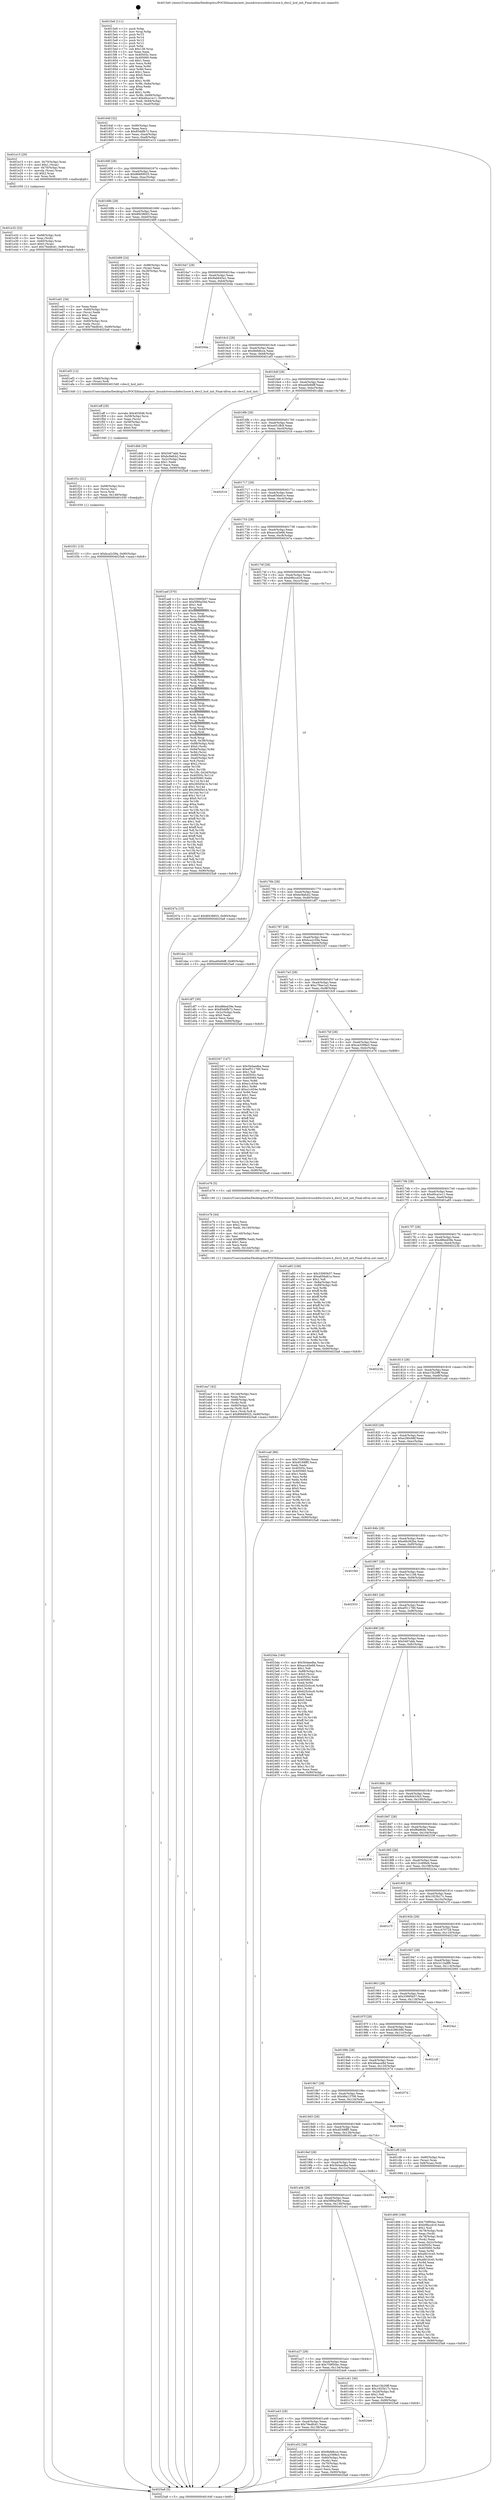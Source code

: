 digraph "0x4015e0" {
  label = "0x4015e0 (/mnt/c/Users/mathe/Desktop/tcc/POCII/binaries/extr_linuxdriversusbdwc2core.h_dwc2_hcd_init_Final-ollvm.out::main(0))"
  labelloc = "t"
  node[shape=record]

  Entry [label="",width=0.3,height=0.3,shape=circle,fillcolor=black,style=filled]
  "0x40164f" [label="{
     0x40164f [32]\l
     | [instrs]\l
     &nbsp;&nbsp;0x40164f \<+6\>: mov -0x90(%rbp),%eax\l
     &nbsp;&nbsp;0x401655 \<+2\>: mov %eax,%ecx\l
     &nbsp;&nbsp;0x401657 \<+6\>: sub $0x85ddfb72,%ecx\l
     &nbsp;&nbsp;0x40165d \<+6\>: mov %eax,-0xa4(%rbp)\l
     &nbsp;&nbsp;0x401663 \<+6\>: mov %ecx,-0xa8(%rbp)\l
     &nbsp;&nbsp;0x401669 \<+6\>: je 0000000000401e15 \<main+0x835\>\l
  }"]
  "0x401e15" [label="{
     0x401e15 [29]\l
     | [instrs]\l
     &nbsp;&nbsp;0x401e15 \<+4\>: mov -0x70(%rbp),%rax\l
     &nbsp;&nbsp;0x401e19 \<+6\>: movl $0x1,(%rax)\l
     &nbsp;&nbsp;0x401e1f \<+4\>: mov -0x70(%rbp),%rax\l
     &nbsp;&nbsp;0x401e23 \<+3\>: movslq (%rax),%rax\l
     &nbsp;&nbsp;0x401e26 \<+4\>: shl $0x2,%rax\l
     &nbsp;&nbsp;0x401e2a \<+3\>: mov %rax,%rdi\l
     &nbsp;&nbsp;0x401e2d \<+5\>: call 0000000000401050 \<malloc@plt\>\l
     | [calls]\l
     &nbsp;&nbsp;0x401050 \{1\} (unknown)\l
  }"]
  "0x40166f" [label="{
     0x40166f [28]\l
     | [instrs]\l
     &nbsp;&nbsp;0x40166f \<+5\>: jmp 0000000000401674 \<main+0x94\>\l
     &nbsp;&nbsp;0x401674 \<+6\>: mov -0xa4(%rbp),%eax\l
     &nbsp;&nbsp;0x40167a \<+5\>: sub $0x86669025,%eax\l
     &nbsp;&nbsp;0x40167f \<+6\>: mov %eax,-0xac(%rbp)\l
     &nbsp;&nbsp;0x401685 \<+6\>: je 0000000000401ed1 \<main+0x8f1\>\l
  }"]
  Exit [label="",width=0.3,height=0.3,shape=circle,fillcolor=black,style=filled,peripheries=2]
  "0x401ed1" [label="{
     0x401ed1 [34]\l
     | [instrs]\l
     &nbsp;&nbsp;0x401ed1 \<+2\>: xor %eax,%eax\l
     &nbsp;&nbsp;0x401ed3 \<+4\>: mov -0x60(%rbp),%rcx\l
     &nbsp;&nbsp;0x401ed7 \<+2\>: mov (%rcx),%edx\l
     &nbsp;&nbsp;0x401ed9 \<+3\>: sub $0x1,%eax\l
     &nbsp;&nbsp;0x401edc \<+2\>: sub %eax,%edx\l
     &nbsp;&nbsp;0x401ede \<+4\>: mov -0x60(%rbp),%rcx\l
     &nbsp;&nbsp;0x401ee2 \<+2\>: mov %edx,(%rcx)\l
     &nbsp;&nbsp;0x401ee4 \<+10\>: movl $0x76edfcd1,-0x90(%rbp)\l
     &nbsp;&nbsp;0x401eee \<+5\>: jmp 00000000004025a8 \<main+0xfc8\>\l
  }"]
  "0x40168b" [label="{
     0x40168b [28]\l
     | [instrs]\l
     &nbsp;&nbsp;0x40168b \<+5\>: jmp 0000000000401690 \<main+0xb0\>\l
     &nbsp;&nbsp;0x401690 \<+6\>: mov -0xa4(%rbp),%eax\l
     &nbsp;&nbsp;0x401696 \<+5\>: sub $0x8f438603,%eax\l
     &nbsp;&nbsp;0x40169b \<+6\>: mov %eax,-0xb0(%rbp)\l
     &nbsp;&nbsp;0x4016a1 \<+6\>: je 0000000000402489 \<main+0xea9\>\l
  }"]
  "0x401f31" [label="{
     0x401f31 [15]\l
     | [instrs]\l
     &nbsp;&nbsp;0x401f31 \<+10\>: movl $0xbca2c59a,-0x90(%rbp)\l
     &nbsp;&nbsp;0x401f3b \<+5\>: jmp 00000000004025a8 \<main+0xfc8\>\l
  }"]
  "0x402489" [label="{
     0x402489 [24]\l
     | [instrs]\l
     &nbsp;&nbsp;0x402489 \<+7\>: mov -0x88(%rbp),%rax\l
     &nbsp;&nbsp;0x402490 \<+2\>: mov (%rax),%eax\l
     &nbsp;&nbsp;0x402492 \<+4\>: lea -0x28(%rbp),%rsp\l
     &nbsp;&nbsp;0x402496 \<+1\>: pop %rbx\l
     &nbsp;&nbsp;0x402497 \<+2\>: pop %r12\l
     &nbsp;&nbsp;0x402499 \<+2\>: pop %r13\l
     &nbsp;&nbsp;0x40249b \<+2\>: pop %r14\l
     &nbsp;&nbsp;0x40249d \<+2\>: pop %r15\l
     &nbsp;&nbsp;0x40249f \<+1\>: pop %rbp\l
     &nbsp;&nbsp;0x4024a0 \<+1\>: ret\l
  }"]
  "0x4016a7" [label="{
     0x4016a7 [28]\l
     | [instrs]\l
     &nbsp;&nbsp;0x4016a7 \<+5\>: jmp 00000000004016ac \<main+0xcc\>\l
     &nbsp;&nbsp;0x4016ac \<+6\>: mov -0xa4(%rbp),%eax\l
     &nbsp;&nbsp;0x4016b2 \<+5\>: sub $0x9ab645a1,%eax\l
     &nbsp;&nbsp;0x4016b7 \<+6\>: mov %eax,-0xb4(%rbp)\l
     &nbsp;&nbsp;0x4016bd \<+6\>: je 00000000004020da \<main+0xafa\>\l
  }"]
  "0x401f1c" [label="{
     0x401f1c [21]\l
     | [instrs]\l
     &nbsp;&nbsp;0x401f1c \<+4\>: mov -0x68(%rbp),%rcx\l
     &nbsp;&nbsp;0x401f20 \<+3\>: mov (%rcx),%rcx\l
     &nbsp;&nbsp;0x401f23 \<+3\>: mov %rcx,%rdi\l
     &nbsp;&nbsp;0x401f26 \<+6\>: mov %eax,-0x148(%rbp)\l
     &nbsp;&nbsp;0x401f2c \<+5\>: call 0000000000401030 \<free@plt\>\l
     | [calls]\l
     &nbsp;&nbsp;0x401030 \{1\} (unknown)\l
  }"]
  "0x4020da" [label="{
     0x4020da\l
  }", style=dashed]
  "0x4016c3" [label="{
     0x4016c3 [28]\l
     | [instrs]\l
     &nbsp;&nbsp;0x4016c3 \<+5\>: jmp 00000000004016c8 \<main+0xe8\>\l
     &nbsp;&nbsp;0x4016c8 \<+6\>: mov -0xa4(%rbp),%eax\l
     &nbsp;&nbsp;0x4016ce \<+5\>: sub $0x9bfd8cce,%eax\l
     &nbsp;&nbsp;0x4016d3 \<+6\>: mov %eax,-0xb8(%rbp)\l
     &nbsp;&nbsp;0x4016d9 \<+6\>: je 0000000000401ef3 \<main+0x913\>\l
  }"]
  "0x401eff" [label="{
     0x401eff [29]\l
     | [instrs]\l
     &nbsp;&nbsp;0x401eff \<+10\>: movabs $0x4030d6,%rdi\l
     &nbsp;&nbsp;0x401f09 \<+4\>: mov -0x58(%rbp),%rcx\l
     &nbsp;&nbsp;0x401f0d \<+2\>: mov %eax,(%rcx)\l
     &nbsp;&nbsp;0x401f0f \<+4\>: mov -0x58(%rbp),%rcx\l
     &nbsp;&nbsp;0x401f13 \<+2\>: mov (%rcx),%esi\l
     &nbsp;&nbsp;0x401f15 \<+2\>: mov $0x0,%al\l
     &nbsp;&nbsp;0x401f17 \<+5\>: call 0000000000401040 \<printf@plt\>\l
     | [calls]\l
     &nbsp;&nbsp;0x401040 \{1\} (unknown)\l
  }"]
  "0x401ef3" [label="{
     0x401ef3 [12]\l
     | [instrs]\l
     &nbsp;&nbsp;0x401ef3 \<+4\>: mov -0x68(%rbp),%rax\l
     &nbsp;&nbsp;0x401ef7 \<+3\>: mov (%rax),%rdi\l
     &nbsp;&nbsp;0x401efa \<+5\>: call 00000000004015d0 \<dwc2_hcd_init\>\l
     | [calls]\l
     &nbsp;&nbsp;0x4015d0 \{1\} (/mnt/c/Users/mathe/Desktop/tcc/POCII/binaries/extr_linuxdriversusbdwc2core.h_dwc2_hcd_init_Final-ollvm.out::dwc2_hcd_init)\l
  }"]
  "0x4016df" [label="{
     0x4016df [28]\l
     | [instrs]\l
     &nbsp;&nbsp;0x4016df \<+5\>: jmp 00000000004016e4 \<main+0x104\>\l
     &nbsp;&nbsp;0x4016e4 \<+6\>: mov -0xa4(%rbp),%eax\l
     &nbsp;&nbsp;0x4016ea \<+5\>: sub $0xa40e9dff,%eax\l
     &nbsp;&nbsp;0x4016ef \<+6\>: mov %eax,-0xbc(%rbp)\l
     &nbsp;&nbsp;0x4016f5 \<+6\>: je 0000000000401dbb \<main+0x7db\>\l
  }"]
  "0x401ea7" [label="{
     0x401ea7 [42]\l
     | [instrs]\l
     &nbsp;&nbsp;0x401ea7 \<+6\>: mov -0x144(%rbp),%ecx\l
     &nbsp;&nbsp;0x401ead \<+3\>: imul %eax,%ecx\l
     &nbsp;&nbsp;0x401eb0 \<+4\>: mov -0x68(%rbp),%rdi\l
     &nbsp;&nbsp;0x401eb4 \<+3\>: mov (%rdi),%rdi\l
     &nbsp;&nbsp;0x401eb7 \<+4\>: mov -0x60(%rbp),%r8\l
     &nbsp;&nbsp;0x401ebb \<+3\>: movslq (%r8),%r8\l
     &nbsp;&nbsp;0x401ebe \<+4\>: mov %ecx,(%rdi,%r8,4)\l
     &nbsp;&nbsp;0x401ec2 \<+10\>: movl $0x86669025,-0x90(%rbp)\l
     &nbsp;&nbsp;0x401ecc \<+5\>: jmp 00000000004025a8 \<main+0xfc8\>\l
  }"]
  "0x401dbb" [label="{
     0x401dbb [30]\l
     | [instrs]\l
     &nbsp;&nbsp;0x401dbb \<+5\>: mov $0x5467abb,%eax\l
     &nbsp;&nbsp;0x401dc0 \<+5\>: mov $0xbc9afcb2,%ecx\l
     &nbsp;&nbsp;0x401dc5 \<+3\>: mov -0x2c(%rbp),%edx\l
     &nbsp;&nbsp;0x401dc8 \<+3\>: cmp $0x1,%edx\l
     &nbsp;&nbsp;0x401dcb \<+3\>: cmovl %ecx,%eax\l
     &nbsp;&nbsp;0x401dce \<+6\>: mov %eax,-0x90(%rbp)\l
     &nbsp;&nbsp;0x401dd4 \<+5\>: jmp 00000000004025a8 \<main+0xfc8\>\l
  }"]
  "0x4016fb" [label="{
     0x4016fb [28]\l
     | [instrs]\l
     &nbsp;&nbsp;0x4016fb \<+5\>: jmp 0000000000401700 \<main+0x120\>\l
     &nbsp;&nbsp;0x401700 \<+6\>: mov -0xa4(%rbp),%eax\l
     &nbsp;&nbsp;0x401706 \<+5\>: sub $0xa451ffc8,%eax\l
     &nbsp;&nbsp;0x40170b \<+6\>: mov %eax,-0xc0(%rbp)\l
     &nbsp;&nbsp;0x401711 \<+6\>: je 0000000000402516 \<main+0xf36\>\l
  }"]
  "0x401e7b" [label="{
     0x401e7b [44]\l
     | [instrs]\l
     &nbsp;&nbsp;0x401e7b \<+2\>: xor %ecx,%ecx\l
     &nbsp;&nbsp;0x401e7d \<+5\>: mov $0x2,%edx\l
     &nbsp;&nbsp;0x401e82 \<+6\>: mov %edx,-0x140(%rbp)\l
     &nbsp;&nbsp;0x401e88 \<+1\>: cltd\l
     &nbsp;&nbsp;0x401e89 \<+6\>: mov -0x140(%rbp),%esi\l
     &nbsp;&nbsp;0x401e8f \<+2\>: idiv %esi\l
     &nbsp;&nbsp;0x401e91 \<+6\>: imul $0xfffffffe,%edx,%edx\l
     &nbsp;&nbsp;0x401e97 \<+3\>: sub $0x1,%ecx\l
     &nbsp;&nbsp;0x401e9a \<+2\>: sub %ecx,%edx\l
     &nbsp;&nbsp;0x401e9c \<+6\>: mov %edx,-0x144(%rbp)\l
     &nbsp;&nbsp;0x401ea2 \<+5\>: call 0000000000401160 \<next_i\>\l
     | [calls]\l
     &nbsp;&nbsp;0x401160 \{1\} (/mnt/c/Users/mathe/Desktop/tcc/POCII/binaries/extr_linuxdriversusbdwc2core.h_dwc2_hcd_init_Final-ollvm.out::next_i)\l
  }"]
  "0x402516" [label="{
     0x402516\l
  }", style=dashed]
  "0x401717" [label="{
     0x401717 [28]\l
     | [instrs]\l
     &nbsp;&nbsp;0x401717 \<+5\>: jmp 000000000040171c \<main+0x13c\>\l
     &nbsp;&nbsp;0x40171c \<+6\>: mov -0xa4(%rbp),%eax\l
     &nbsp;&nbsp;0x401722 \<+5\>: sub $0xa656a61e,%eax\l
     &nbsp;&nbsp;0x401727 \<+6\>: mov %eax,-0xc4(%rbp)\l
     &nbsp;&nbsp;0x40172d \<+6\>: je 0000000000401aef \<main+0x50f\>\l
  }"]
  "0x401a5f" [label="{
     0x401a5f\l
  }", style=dashed]
  "0x401aef" [label="{
     0x401aef [370]\l
     | [instrs]\l
     &nbsp;&nbsp;0x401aef \<+5\>: mov $0x33995b57,%eax\l
     &nbsp;&nbsp;0x401af4 \<+5\>: mov $0x5f90a59d,%ecx\l
     &nbsp;&nbsp;0x401af9 \<+2\>: mov $0x1,%dl\l
     &nbsp;&nbsp;0x401afb \<+3\>: mov %rsp,%rsi\l
     &nbsp;&nbsp;0x401afe \<+4\>: add $0xfffffffffffffff0,%rsi\l
     &nbsp;&nbsp;0x401b02 \<+3\>: mov %rsi,%rsp\l
     &nbsp;&nbsp;0x401b05 \<+7\>: mov %rsi,-0x88(%rbp)\l
     &nbsp;&nbsp;0x401b0c \<+3\>: mov %rsp,%rsi\l
     &nbsp;&nbsp;0x401b0f \<+4\>: add $0xfffffffffffffff0,%rsi\l
     &nbsp;&nbsp;0x401b13 \<+3\>: mov %rsi,%rsp\l
     &nbsp;&nbsp;0x401b16 \<+3\>: mov %rsp,%rdi\l
     &nbsp;&nbsp;0x401b19 \<+4\>: add $0xfffffffffffffff0,%rdi\l
     &nbsp;&nbsp;0x401b1d \<+3\>: mov %rdi,%rsp\l
     &nbsp;&nbsp;0x401b20 \<+4\>: mov %rdi,-0x80(%rbp)\l
     &nbsp;&nbsp;0x401b24 \<+3\>: mov %rsp,%rdi\l
     &nbsp;&nbsp;0x401b27 \<+4\>: add $0xfffffffffffffff0,%rdi\l
     &nbsp;&nbsp;0x401b2b \<+3\>: mov %rdi,%rsp\l
     &nbsp;&nbsp;0x401b2e \<+4\>: mov %rdi,-0x78(%rbp)\l
     &nbsp;&nbsp;0x401b32 \<+3\>: mov %rsp,%rdi\l
     &nbsp;&nbsp;0x401b35 \<+4\>: add $0xfffffffffffffff0,%rdi\l
     &nbsp;&nbsp;0x401b39 \<+3\>: mov %rdi,%rsp\l
     &nbsp;&nbsp;0x401b3c \<+4\>: mov %rdi,-0x70(%rbp)\l
     &nbsp;&nbsp;0x401b40 \<+3\>: mov %rsp,%rdi\l
     &nbsp;&nbsp;0x401b43 \<+4\>: add $0xfffffffffffffff0,%rdi\l
     &nbsp;&nbsp;0x401b47 \<+3\>: mov %rdi,%rsp\l
     &nbsp;&nbsp;0x401b4a \<+4\>: mov %rdi,-0x68(%rbp)\l
     &nbsp;&nbsp;0x401b4e \<+3\>: mov %rsp,%rdi\l
     &nbsp;&nbsp;0x401b51 \<+4\>: add $0xfffffffffffffff0,%rdi\l
     &nbsp;&nbsp;0x401b55 \<+3\>: mov %rdi,%rsp\l
     &nbsp;&nbsp;0x401b58 \<+4\>: mov %rdi,-0x60(%rbp)\l
     &nbsp;&nbsp;0x401b5c \<+3\>: mov %rsp,%rdi\l
     &nbsp;&nbsp;0x401b5f \<+4\>: add $0xfffffffffffffff0,%rdi\l
     &nbsp;&nbsp;0x401b63 \<+3\>: mov %rdi,%rsp\l
     &nbsp;&nbsp;0x401b66 \<+4\>: mov %rdi,-0x58(%rbp)\l
     &nbsp;&nbsp;0x401b6a \<+3\>: mov %rsp,%rdi\l
     &nbsp;&nbsp;0x401b6d \<+4\>: add $0xfffffffffffffff0,%rdi\l
     &nbsp;&nbsp;0x401b71 \<+3\>: mov %rdi,%rsp\l
     &nbsp;&nbsp;0x401b74 \<+4\>: mov %rdi,-0x50(%rbp)\l
     &nbsp;&nbsp;0x401b78 \<+3\>: mov %rsp,%rdi\l
     &nbsp;&nbsp;0x401b7b \<+4\>: add $0xfffffffffffffff0,%rdi\l
     &nbsp;&nbsp;0x401b7f \<+3\>: mov %rdi,%rsp\l
     &nbsp;&nbsp;0x401b82 \<+4\>: mov %rdi,-0x48(%rbp)\l
     &nbsp;&nbsp;0x401b86 \<+3\>: mov %rsp,%rdi\l
     &nbsp;&nbsp;0x401b89 \<+4\>: add $0xfffffffffffffff0,%rdi\l
     &nbsp;&nbsp;0x401b8d \<+3\>: mov %rdi,%rsp\l
     &nbsp;&nbsp;0x401b90 \<+4\>: mov %rdi,-0x40(%rbp)\l
     &nbsp;&nbsp;0x401b94 \<+3\>: mov %rsp,%rdi\l
     &nbsp;&nbsp;0x401b97 \<+4\>: add $0xfffffffffffffff0,%rdi\l
     &nbsp;&nbsp;0x401b9b \<+3\>: mov %rdi,%rsp\l
     &nbsp;&nbsp;0x401b9e \<+4\>: mov %rdi,-0x38(%rbp)\l
     &nbsp;&nbsp;0x401ba2 \<+7\>: mov -0x88(%rbp),%rdi\l
     &nbsp;&nbsp;0x401ba9 \<+6\>: movl $0x0,(%rdi)\l
     &nbsp;&nbsp;0x401baf \<+7\>: mov -0x94(%rbp),%r8d\l
     &nbsp;&nbsp;0x401bb6 \<+3\>: mov %r8d,(%rsi)\l
     &nbsp;&nbsp;0x401bb9 \<+4\>: mov -0x80(%rbp),%rdi\l
     &nbsp;&nbsp;0x401bbd \<+7\>: mov -0xa0(%rbp),%r9\l
     &nbsp;&nbsp;0x401bc4 \<+3\>: mov %r9,(%rdi)\l
     &nbsp;&nbsp;0x401bc7 \<+3\>: cmpl $0x2,(%rsi)\l
     &nbsp;&nbsp;0x401bca \<+4\>: setne %r10b\l
     &nbsp;&nbsp;0x401bce \<+4\>: and $0x1,%r10b\l
     &nbsp;&nbsp;0x401bd2 \<+4\>: mov %r10b,-0x2d(%rbp)\l
     &nbsp;&nbsp;0x401bd6 \<+8\>: mov 0x40505c,%r11d\l
     &nbsp;&nbsp;0x401bde \<+7\>: mov 0x405060,%ebx\l
     &nbsp;&nbsp;0x401be5 \<+3\>: mov %r11d,%r14d\l
     &nbsp;&nbsp;0x401be8 \<+7\>: sub $0x260d5e14,%r14d\l
     &nbsp;&nbsp;0x401bef \<+4\>: sub $0x1,%r14d\l
     &nbsp;&nbsp;0x401bf3 \<+7\>: add $0x260d5e14,%r14d\l
     &nbsp;&nbsp;0x401bfa \<+4\>: imul %r14d,%r11d\l
     &nbsp;&nbsp;0x401bfe \<+4\>: and $0x1,%r11d\l
     &nbsp;&nbsp;0x401c02 \<+4\>: cmp $0x0,%r11d\l
     &nbsp;&nbsp;0x401c06 \<+4\>: sete %r10b\l
     &nbsp;&nbsp;0x401c0a \<+3\>: cmp $0xa,%ebx\l
     &nbsp;&nbsp;0x401c0d \<+4\>: setl %r15b\l
     &nbsp;&nbsp;0x401c11 \<+3\>: mov %r10b,%r12b\l
     &nbsp;&nbsp;0x401c14 \<+4\>: xor $0xff,%r12b\l
     &nbsp;&nbsp;0x401c18 \<+3\>: mov %r15b,%r13b\l
     &nbsp;&nbsp;0x401c1b \<+4\>: xor $0xff,%r13b\l
     &nbsp;&nbsp;0x401c1f \<+3\>: xor $0x1,%dl\l
     &nbsp;&nbsp;0x401c22 \<+3\>: mov %r12b,%sil\l
     &nbsp;&nbsp;0x401c25 \<+4\>: and $0xff,%sil\l
     &nbsp;&nbsp;0x401c29 \<+3\>: and %dl,%r10b\l
     &nbsp;&nbsp;0x401c2c \<+3\>: mov %r13b,%dil\l
     &nbsp;&nbsp;0x401c2f \<+4\>: and $0xff,%dil\l
     &nbsp;&nbsp;0x401c33 \<+3\>: and %dl,%r15b\l
     &nbsp;&nbsp;0x401c36 \<+3\>: or %r10b,%sil\l
     &nbsp;&nbsp;0x401c39 \<+3\>: or %r15b,%dil\l
     &nbsp;&nbsp;0x401c3c \<+3\>: xor %dil,%sil\l
     &nbsp;&nbsp;0x401c3f \<+3\>: or %r13b,%r12b\l
     &nbsp;&nbsp;0x401c42 \<+4\>: xor $0xff,%r12b\l
     &nbsp;&nbsp;0x401c46 \<+3\>: or $0x1,%dl\l
     &nbsp;&nbsp;0x401c49 \<+3\>: and %dl,%r12b\l
     &nbsp;&nbsp;0x401c4c \<+3\>: or %r12b,%sil\l
     &nbsp;&nbsp;0x401c4f \<+4\>: test $0x1,%sil\l
     &nbsp;&nbsp;0x401c53 \<+3\>: cmovne %ecx,%eax\l
     &nbsp;&nbsp;0x401c56 \<+6\>: mov %eax,-0x90(%rbp)\l
     &nbsp;&nbsp;0x401c5c \<+5\>: jmp 00000000004025a8 \<main+0xfc8\>\l
  }"]
  "0x401733" [label="{
     0x401733 [28]\l
     | [instrs]\l
     &nbsp;&nbsp;0x401733 \<+5\>: jmp 0000000000401738 \<main+0x158\>\l
     &nbsp;&nbsp;0x401738 \<+6\>: mov -0xa4(%rbp),%eax\l
     &nbsp;&nbsp;0x40173e \<+5\>: sub $0xaccd3e68,%eax\l
     &nbsp;&nbsp;0x401743 \<+6\>: mov %eax,-0xc8(%rbp)\l
     &nbsp;&nbsp;0x401749 \<+6\>: je 000000000040247a \<main+0xe9a\>\l
  }"]
  "0x401e52" [label="{
     0x401e52 [36]\l
     | [instrs]\l
     &nbsp;&nbsp;0x401e52 \<+5\>: mov $0x9bfd8cce,%eax\l
     &nbsp;&nbsp;0x401e57 \<+5\>: mov $0xca3398e3,%ecx\l
     &nbsp;&nbsp;0x401e5c \<+4\>: mov -0x60(%rbp),%rdx\l
     &nbsp;&nbsp;0x401e60 \<+2\>: mov (%rdx),%esi\l
     &nbsp;&nbsp;0x401e62 \<+4\>: mov -0x70(%rbp),%rdx\l
     &nbsp;&nbsp;0x401e66 \<+2\>: cmp (%rdx),%esi\l
     &nbsp;&nbsp;0x401e68 \<+3\>: cmovl %ecx,%eax\l
     &nbsp;&nbsp;0x401e6b \<+6\>: mov %eax,-0x90(%rbp)\l
     &nbsp;&nbsp;0x401e71 \<+5\>: jmp 00000000004025a8 \<main+0xfc8\>\l
  }"]
  "0x40247a" [label="{
     0x40247a [15]\l
     | [instrs]\l
     &nbsp;&nbsp;0x40247a \<+10\>: movl $0x8f438603,-0x90(%rbp)\l
     &nbsp;&nbsp;0x402484 \<+5\>: jmp 00000000004025a8 \<main+0xfc8\>\l
  }"]
  "0x40174f" [label="{
     0x40174f [28]\l
     | [instrs]\l
     &nbsp;&nbsp;0x40174f \<+5\>: jmp 0000000000401754 \<main+0x174\>\l
     &nbsp;&nbsp;0x401754 \<+6\>: mov -0xa4(%rbp),%eax\l
     &nbsp;&nbsp;0x40175a \<+5\>: sub $0xb9bccd16,%eax\l
     &nbsp;&nbsp;0x40175f \<+6\>: mov %eax,-0xcc(%rbp)\l
     &nbsp;&nbsp;0x401765 \<+6\>: je 0000000000401dac \<main+0x7cc\>\l
  }"]
  "0x401a43" [label="{
     0x401a43 [28]\l
     | [instrs]\l
     &nbsp;&nbsp;0x401a43 \<+5\>: jmp 0000000000401a48 \<main+0x468\>\l
     &nbsp;&nbsp;0x401a48 \<+6\>: mov -0xa4(%rbp),%eax\l
     &nbsp;&nbsp;0x401a4e \<+5\>: sub $0x76edfcd1,%eax\l
     &nbsp;&nbsp;0x401a53 \<+6\>: mov %eax,-0x138(%rbp)\l
     &nbsp;&nbsp;0x401a59 \<+6\>: je 0000000000401e52 \<main+0x872\>\l
  }"]
  "0x401dac" [label="{
     0x401dac [15]\l
     | [instrs]\l
     &nbsp;&nbsp;0x401dac \<+10\>: movl $0xa40e9dff,-0x90(%rbp)\l
     &nbsp;&nbsp;0x401db6 \<+5\>: jmp 00000000004025a8 \<main+0xfc8\>\l
  }"]
  "0x40176b" [label="{
     0x40176b [28]\l
     | [instrs]\l
     &nbsp;&nbsp;0x40176b \<+5\>: jmp 0000000000401770 \<main+0x190\>\l
     &nbsp;&nbsp;0x401770 \<+6\>: mov -0xa4(%rbp),%eax\l
     &nbsp;&nbsp;0x401776 \<+5\>: sub $0xbc9afcb2,%eax\l
     &nbsp;&nbsp;0x40177b \<+6\>: mov %eax,-0xd0(%rbp)\l
     &nbsp;&nbsp;0x401781 \<+6\>: je 0000000000401df7 \<main+0x817\>\l
  }"]
  "0x4024e6" [label="{
     0x4024e6\l
  }", style=dashed]
  "0x401df7" [label="{
     0x401df7 [30]\l
     | [instrs]\l
     &nbsp;&nbsp;0x401df7 \<+5\>: mov $0xd86ed39e,%eax\l
     &nbsp;&nbsp;0x401dfc \<+5\>: mov $0x85ddfb72,%ecx\l
     &nbsp;&nbsp;0x401e01 \<+3\>: mov -0x2c(%rbp),%edx\l
     &nbsp;&nbsp;0x401e04 \<+3\>: cmp $0x0,%edx\l
     &nbsp;&nbsp;0x401e07 \<+3\>: cmove %ecx,%eax\l
     &nbsp;&nbsp;0x401e0a \<+6\>: mov %eax,-0x90(%rbp)\l
     &nbsp;&nbsp;0x401e10 \<+5\>: jmp 00000000004025a8 \<main+0xfc8\>\l
  }"]
  "0x401787" [label="{
     0x401787 [28]\l
     | [instrs]\l
     &nbsp;&nbsp;0x401787 \<+5\>: jmp 000000000040178c \<main+0x1ac\>\l
     &nbsp;&nbsp;0x40178c \<+6\>: mov -0xa4(%rbp),%eax\l
     &nbsp;&nbsp;0x401792 \<+5\>: sub $0xbca2c59a,%eax\l
     &nbsp;&nbsp;0x401797 \<+6\>: mov %eax,-0xd4(%rbp)\l
     &nbsp;&nbsp;0x40179d \<+6\>: je 0000000000402347 \<main+0xd67\>\l
  }"]
  "0x401e32" [label="{
     0x401e32 [32]\l
     | [instrs]\l
     &nbsp;&nbsp;0x401e32 \<+4\>: mov -0x68(%rbp),%rdi\l
     &nbsp;&nbsp;0x401e36 \<+3\>: mov %rax,(%rdi)\l
     &nbsp;&nbsp;0x401e39 \<+4\>: mov -0x60(%rbp),%rax\l
     &nbsp;&nbsp;0x401e3d \<+6\>: movl $0x0,(%rax)\l
     &nbsp;&nbsp;0x401e43 \<+10\>: movl $0x76edfcd1,-0x90(%rbp)\l
     &nbsp;&nbsp;0x401e4d \<+5\>: jmp 00000000004025a8 \<main+0xfc8\>\l
  }"]
  "0x402347" [label="{
     0x402347 [147]\l
     | [instrs]\l
     &nbsp;&nbsp;0x402347 \<+5\>: mov $0x5b4aedba,%eax\l
     &nbsp;&nbsp;0x40234c \<+5\>: mov $0xef511780,%ecx\l
     &nbsp;&nbsp;0x402351 \<+2\>: mov $0x1,%dl\l
     &nbsp;&nbsp;0x402353 \<+7\>: mov 0x40505c,%esi\l
     &nbsp;&nbsp;0x40235a \<+7\>: mov 0x405060,%edi\l
     &nbsp;&nbsp;0x402361 \<+3\>: mov %esi,%r8d\l
     &nbsp;&nbsp;0x402364 \<+7\>: sub $0xe1c454e,%r8d\l
     &nbsp;&nbsp;0x40236b \<+4\>: sub $0x1,%r8d\l
     &nbsp;&nbsp;0x40236f \<+7\>: add $0xe1c454e,%r8d\l
     &nbsp;&nbsp;0x402376 \<+4\>: imul %r8d,%esi\l
     &nbsp;&nbsp;0x40237a \<+3\>: and $0x1,%esi\l
     &nbsp;&nbsp;0x40237d \<+3\>: cmp $0x0,%esi\l
     &nbsp;&nbsp;0x402380 \<+4\>: sete %r9b\l
     &nbsp;&nbsp;0x402384 \<+3\>: cmp $0xa,%edi\l
     &nbsp;&nbsp;0x402387 \<+4\>: setl %r10b\l
     &nbsp;&nbsp;0x40238b \<+3\>: mov %r9b,%r11b\l
     &nbsp;&nbsp;0x40238e \<+4\>: xor $0xff,%r11b\l
     &nbsp;&nbsp;0x402392 \<+3\>: mov %r10b,%bl\l
     &nbsp;&nbsp;0x402395 \<+3\>: xor $0xff,%bl\l
     &nbsp;&nbsp;0x402398 \<+3\>: xor $0x0,%dl\l
     &nbsp;&nbsp;0x40239b \<+3\>: mov %r11b,%r14b\l
     &nbsp;&nbsp;0x40239e \<+4\>: and $0x0,%r14b\l
     &nbsp;&nbsp;0x4023a2 \<+3\>: and %dl,%r9b\l
     &nbsp;&nbsp;0x4023a5 \<+3\>: mov %bl,%r15b\l
     &nbsp;&nbsp;0x4023a8 \<+4\>: and $0x0,%r15b\l
     &nbsp;&nbsp;0x4023ac \<+3\>: and %dl,%r10b\l
     &nbsp;&nbsp;0x4023af \<+3\>: or %r9b,%r14b\l
     &nbsp;&nbsp;0x4023b2 \<+3\>: or %r10b,%r15b\l
     &nbsp;&nbsp;0x4023b5 \<+3\>: xor %r15b,%r14b\l
     &nbsp;&nbsp;0x4023b8 \<+3\>: or %bl,%r11b\l
     &nbsp;&nbsp;0x4023bb \<+4\>: xor $0xff,%r11b\l
     &nbsp;&nbsp;0x4023bf \<+3\>: or $0x0,%dl\l
     &nbsp;&nbsp;0x4023c2 \<+3\>: and %dl,%r11b\l
     &nbsp;&nbsp;0x4023c5 \<+3\>: or %r11b,%r14b\l
     &nbsp;&nbsp;0x4023c8 \<+4\>: test $0x1,%r14b\l
     &nbsp;&nbsp;0x4023cc \<+3\>: cmovne %ecx,%eax\l
     &nbsp;&nbsp;0x4023cf \<+6\>: mov %eax,-0x90(%rbp)\l
     &nbsp;&nbsp;0x4023d5 \<+5\>: jmp 00000000004025a8 \<main+0xfc8\>\l
  }"]
  "0x4017a3" [label="{
     0x4017a3 [28]\l
     | [instrs]\l
     &nbsp;&nbsp;0x4017a3 \<+5\>: jmp 00000000004017a8 \<main+0x1c8\>\l
     &nbsp;&nbsp;0x4017a8 \<+6\>: mov -0xa4(%rbp),%eax\l
     &nbsp;&nbsp;0x4017ae \<+5\>: sub $0xc79ee1a3,%eax\l
     &nbsp;&nbsp;0x4017b3 \<+6\>: mov %eax,-0xd8(%rbp)\l
     &nbsp;&nbsp;0x4017b9 \<+6\>: je 0000000000401fc9 \<main+0x9e9\>\l
  }"]
  "0x401d06" [label="{
     0x401d06 [166]\l
     | [instrs]\l
     &nbsp;&nbsp;0x401d06 \<+5\>: mov $0x759f50ec,%ecx\l
     &nbsp;&nbsp;0x401d0b \<+5\>: mov $0xb9bccd16,%edx\l
     &nbsp;&nbsp;0x401d10 \<+3\>: mov $0x1,%sil\l
     &nbsp;&nbsp;0x401d13 \<+4\>: mov -0x78(%rbp),%rdi\l
     &nbsp;&nbsp;0x401d17 \<+2\>: mov %eax,(%rdi)\l
     &nbsp;&nbsp;0x401d19 \<+4\>: mov -0x78(%rbp),%rdi\l
     &nbsp;&nbsp;0x401d1d \<+2\>: mov (%rdi),%eax\l
     &nbsp;&nbsp;0x401d1f \<+3\>: mov %eax,-0x2c(%rbp)\l
     &nbsp;&nbsp;0x401d22 \<+7\>: mov 0x40505c,%eax\l
     &nbsp;&nbsp;0x401d29 \<+8\>: mov 0x405060,%r8d\l
     &nbsp;&nbsp;0x401d31 \<+3\>: mov %eax,%r9d\l
     &nbsp;&nbsp;0x401d34 \<+7\>: add $0xefd10c45,%r9d\l
     &nbsp;&nbsp;0x401d3b \<+4\>: sub $0x1,%r9d\l
     &nbsp;&nbsp;0x401d3f \<+7\>: sub $0xefd10c45,%r9d\l
     &nbsp;&nbsp;0x401d46 \<+4\>: imul %r9d,%eax\l
     &nbsp;&nbsp;0x401d4a \<+3\>: and $0x1,%eax\l
     &nbsp;&nbsp;0x401d4d \<+3\>: cmp $0x0,%eax\l
     &nbsp;&nbsp;0x401d50 \<+4\>: sete %r10b\l
     &nbsp;&nbsp;0x401d54 \<+4\>: cmp $0xa,%r8d\l
     &nbsp;&nbsp;0x401d58 \<+4\>: setl %r11b\l
     &nbsp;&nbsp;0x401d5c \<+3\>: mov %r10b,%bl\l
     &nbsp;&nbsp;0x401d5f \<+3\>: xor $0xff,%bl\l
     &nbsp;&nbsp;0x401d62 \<+3\>: mov %r11b,%r14b\l
     &nbsp;&nbsp;0x401d65 \<+4\>: xor $0xff,%r14b\l
     &nbsp;&nbsp;0x401d69 \<+4\>: xor $0x0,%sil\l
     &nbsp;&nbsp;0x401d6d \<+3\>: mov %bl,%r15b\l
     &nbsp;&nbsp;0x401d70 \<+4\>: and $0x0,%r15b\l
     &nbsp;&nbsp;0x401d74 \<+3\>: and %sil,%r10b\l
     &nbsp;&nbsp;0x401d77 \<+3\>: mov %r14b,%r12b\l
     &nbsp;&nbsp;0x401d7a \<+4\>: and $0x0,%r12b\l
     &nbsp;&nbsp;0x401d7e \<+3\>: and %sil,%r11b\l
     &nbsp;&nbsp;0x401d81 \<+3\>: or %r10b,%r15b\l
     &nbsp;&nbsp;0x401d84 \<+3\>: or %r11b,%r12b\l
     &nbsp;&nbsp;0x401d87 \<+3\>: xor %r12b,%r15b\l
     &nbsp;&nbsp;0x401d8a \<+3\>: or %r14b,%bl\l
     &nbsp;&nbsp;0x401d8d \<+3\>: xor $0xff,%bl\l
     &nbsp;&nbsp;0x401d90 \<+4\>: or $0x0,%sil\l
     &nbsp;&nbsp;0x401d94 \<+3\>: and %sil,%bl\l
     &nbsp;&nbsp;0x401d97 \<+3\>: or %bl,%r15b\l
     &nbsp;&nbsp;0x401d9a \<+4\>: test $0x1,%r15b\l
     &nbsp;&nbsp;0x401d9e \<+3\>: cmovne %edx,%ecx\l
     &nbsp;&nbsp;0x401da1 \<+6\>: mov %ecx,-0x90(%rbp)\l
     &nbsp;&nbsp;0x401da7 \<+5\>: jmp 00000000004025a8 \<main+0xfc8\>\l
  }"]
  "0x401fc9" [label="{
     0x401fc9\l
  }", style=dashed]
  "0x4017bf" [label="{
     0x4017bf [28]\l
     | [instrs]\l
     &nbsp;&nbsp;0x4017bf \<+5\>: jmp 00000000004017c4 \<main+0x1e4\>\l
     &nbsp;&nbsp;0x4017c4 \<+6\>: mov -0xa4(%rbp),%eax\l
     &nbsp;&nbsp;0x4017ca \<+5\>: sub $0xca3398e3,%eax\l
     &nbsp;&nbsp;0x4017cf \<+6\>: mov %eax,-0xdc(%rbp)\l
     &nbsp;&nbsp;0x4017d5 \<+6\>: je 0000000000401e76 \<main+0x896\>\l
  }"]
  "0x401a27" [label="{
     0x401a27 [28]\l
     | [instrs]\l
     &nbsp;&nbsp;0x401a27 \<+5\>: jmp 0000000000401a2c \<main+0x44c\>\l
     &nbsp;&nbsp;0x401a2c \<+6\>: mov -0xa4(%rbp),%eax\l
     &nbsp;&nbsp;0x401a32 \<+5\>: sub $0x759f50ec,%eax\l
     &nbsp;&nbsp;0x401a37 \<+6\>: mov %eax,-0x134(%rbp)\l
     &nbsp;&nbsp;0x401a3d \<+6\>: je 00000000004024e6 \<main+0xf06\>\l
  }"]
  "0x401e76" [label="{
     0x401e76 [5]\l
     | [instrs]\l
     &nbsp;&nbsp;0x401e76 \<+5\>: call 0000000000401160 \<next_i\>\l
     | [calls]\l
     &nbsp;&nbsp;0x401160 \{1\} (/mnt/c/Users/mathe/Desktop/tcc/POCII/binaries/extr_linuxdriversusbdwc2core.h_dwc2_hcd_init_Final-ollvm.out::next_i)\l
  }"]
  "0x4017db" [label="{
     0x4017db [28]\l
     | [instrs]\l
     &nbsp;&nbsp;0x4017db \<+5\>: jmp 00000000004017e0 \<main+0x200\>\l
     &nbsp;&nbsp;0x4017e0 \<+6\>: mov -0xa4(%rbp),%eax\l
     &nbsp;&nbsp;0x4017e6 \<+5\>: sub $0xd0ca1e11,%eax\l
     &nbsp;&nbsp;0x4017eb \<+6\>: mov %eax,-0xe0(%rbp)\l
     &nbsp;&nbsp;0x4017f1 \<+6\>: je 0000000000401a85 \<main+0x4a5\>\l
  }"]
  "0x401c61" [label="{
     0x401c61 [30]\l
     | [instrs]\l
     &nbsp;&nbsp;0x401c61 \<+5\>: mov $0xe15b29ff,%eax\l
     &nbsp;&nbsp;0x401c66 \<+5\>: mov $0x1925b17c,%ecx\l
     &nbsp;&nbsp;0x401c6b \<+3\>: mov -0x2d(%rbp),%dl\l
     &nbsp;&nbsp;0x401c6e \<+3\>: test $0x1,%dl\l
     &nbsp;&nbsp;0x401c71 \<+3\>: cmovne %ecx,%eax\l
     &nbsp;&nbsp;0x401c74 \<+6\>: mov %eax,-0x90(%rbp)\l
     &nbsp;&nbsp;0x401c7a \<+5\>: jmp 00000000004025a8 \<main+0xfc8\>\l
  }"]
  "0x401a85" [label="{
     0x401a85 [106]\l
     | [instrs]\l
     &nbsp;&nbsp;0x401a85 \<+5\>: mov $0x33995b57,%eax\l
     &nbsp;&nbsp;0x401a8a \<+5\>: mov $0xa656a61e,%ecx\l
     &nbsp;&nbsp;0x401a8f \<+2\>: mov $0x1,%dl\l
     &nbsp;&nbsp;0x401a91 \<+7\>: mov -0x8a(%rbp),%sil\l
     &nbsp;&nbsp;0x401a98 \<+7\>: mov -0x89(%rbp),%dil\l
     &nbsp;&nbsp;0x401a9f \<+3\>: mov %sil,%r8b\l
     &nbsp;&nbsp;0x401aa2 \<+4\>: xor $0xff,%r8b\l
     &nbsp;&nbsp;0x401aa6 \<+3\>: mov %dil,%r9b\l
     &nbsp;&nbsp;0x401aa9 \<+4\>: xor $0xff,%r9b\l
     &nbsp;&nbsp;0x401aad \<+3\>: xor $0x1,%dl\l
     &nbsp;&nbsp;0x401ab0 \<+3\>: mov %r8b,%r10b\l
     &nbsp;&nbsp;0x401ab3 \<+4\>: and $0xff,%r10b\l
     &nbsp;&nbsp;0x401ab7 \<+3\>: and %dl,%sil\l
     &nbsp;&nbsp;0x401aba \<+3\>: mov %r9b,%r11b\l
     &nbsp;&nbsp;0x401abd \<+4\>: and $0xff,%r11b\l
     &nbsp;&nbsp;0x401ac1 \<+3\>: and %dl,%dil\l
     &nbsp;&nbsp;0x401ac4 \<+3\>: or %sil,%r10b\l
     &nbsp;&nbsp;0x401ac7 \<+3\>: or %dil,%r11b\l
     &nbsp;&nbsp;0x401aca \<+3\>: xor %r11b,%r10b\l
     &nbsp;&nbsp;0x401acd \<+3\>: or %r9b,%r8b\l
     &nbsp;&nbsp;0x401ad0 \<+4\>: xor $0xff,%r8b\l
     &nbsp;&nbsp;0x401ad4 \<+3\>: or $0x1,%dl\l
     &nbsp;&nbsp;0x401ad7 \<+3\>: and %dl,%r8b\l
     &nbsp;&nbsp;0x401ada \<+3\>: or %r8b,%r10b\l
     &nbsp;&nbsp;0x401add \<+4\>: test $0x1,%r10b\l
     &nbsp;&nbsp;0x401ae1 \<+3\>: cmovne %ecx,%eax\l
     &nbsp;&nbsp;0x401ae4 \<+6\>: mov %eax,-0x90(%rbp)\l
     &nbsp;&nbsp;0x401aea \<+5\>: jmp 00000000004025a8 \<main+0xfc8\>\l
  }"]
  "0x4017f7" [label="{
     0x4017f7 [28]\l
     | [instrs]\l
     &nbsp;&nbsp;0x4017f7 \<+5\>: jmp 00000000004017fc \<main+0x21c\>\l
     &nbsp;&nbsp;0x4017fc \<+6\>: mov -0xa4(%rbp),%eax\l
     &nbsp;&nbsp;0x401802 \<+5\>: sub $0xd86ed39e,%eax\l
     &nbsp;&nbsp;0x401807 \<+6\>: mov %eax,-0xe4(%rbp)\l
     &nbsp;&nbsp;0x40180d \<+6\>: je 000000000040223b \<main+0xc5b\>\l
  }"]
  "0x4025a8" [label="{
     0x4025a8 [5]\l
     | [instrs]\l
     &nbsp;&nbsp;0x4025a8 \<+5\>: jmp 000000000040164f \<main+0x6f\>\l
  }"]
  "0x4015e0" [label="{
     0x4015e0 [111]\l
     | [instrs]\l
     &nbsp;&nbsp;0x4015e0 \<+1\>: push %rbp\l
     &nbsp;&nbsp;0x4015e1 \<+3\>: mov %rsp,%rbp\l
     &nbsp;&nbsp;0x4015e4 \<+2\>: push %r15\l
     &nbsp;&nbsp;0x4015e6 \<+2\>: push %r14\l
     &nbsp;&nbsp;0x4015e8 \<+2\>: push %r13\l
     &nbsp;&nbsp;0x4015ea \<+2\>: push %r12\l
     &nbsp;&nbsp;0x4015ec \<+1\>: push %rbx\l
     &nbsp;&nbsp;0x4015ed \<+7\>: sub $0x138,%rsp\l
     &nbsp;&nbsp;0x4015f4 \<+2\>: xor %eax,%eax\l
     &nbsp;&nbsp;0x4015f6 \<+7\>: mov 0x40505c,%ecx\l
     &nbsp;&nbsp;0x4015fd \<+7\>: mov 0x405060,%edx\l
     &nbsp;&nbsp;0x401604 \<+3\>: sub $0x1,%eax\l
     &nbsp;&nbsp;0x401607 \<+3\>: mov %ecx,%r8d\l
     &nbsp;&nbsp;0x40160a \<+3\>: add %eax,%r8d\l
     &nbsp;&nbsp;0x40160d \<+4\>: imul %r8d,%ecx\l
     &nbsp;&nbsp;0x401611 \<+3\>: and $0x1,%ecx\l
     &nbsp;&nbsp;0x401614 \<+3\>: cmp $0x0,%ecx\l
     &nbsp;&nbsp;0x401617 \<+4\>: sete %r9b\l
     &nbsp;&nbsp;0x40161b \<+4\>: and $0x1,%r9b\l
     &nbsp;&nbsp;0x40161f \<+7\>: mov %r9b,-0x8a(%rbp)\l
     &nbsp;&nbsp;0x401626 \<+3\>: cmp $0xa,%edx\l
     &nbsp;&nbsp;0x401629 \<+4\>: setl %r9b\l
     &nbsp;&nbsp;0x40162d \<+4\>: and $0x1,%r9b\l
     &nbsp;&nbsp;0x401631 \<+7\>: mov %r9b,-0x89(%rbp)\l
     &nbsp;&nbsp;0x401638 \<+10\>: movl $0xd0ca1e11,-0x90(%rbp)\l
     &nbsp;&nbsp;0x401642 \<+6\>: mov %edi,-0x94(%rbp)\l
     &nbsp;&nbsp;0x401648 \<+7\>: mov %rsi,-0xa0(%rbp)\l
  }"]
  "0x401a0b" [label="{
     0x401a0b [28]\l
     | [instrs]\l
     &nbsp;&nbsp;0x401a0b \<+5\>: jmp 0000000000401a10 \<main+0x430\>\l
     &nbsp;&nbsp;0x401a10 \<+6\>: mov -0xa4(%rbp),%eax\l
     &nbsp;&nbsp;0x401a16 \<+5\>: sub $0x5f90a59d,%eax\l
     &nbsp;&nbsp;0x401a1b \<+6\>: mov %eax,-0x130(%rbp)\l
     &nbsp;&nbsp;0x401a21 \<+6\>: je 0000000000401c61 \<main+0x681\>\l
  }"]
  "0x402591" [label="{
     0x402591\l
  }", style=dashed]
  "0x40223b" [label="{
     0x40223b\l
  }", style=dashed]
  "0x401813" [label="{
     0x401813 [28]\l
     | [instrs]\l
     &nbsp;&nbsp;0x401813 \<+5\>: jmp 0000000000401818 \<main+0x238\>\l
     &nbsp;&nbsp;0x401818 \<+6\>: mov -0xa4(%rbp),%eax\l
     &nbsp;&nbsp;0x40181e \<+5\>: sub $0xe15b29ff,%eax\l
     &nbsp;&nbsp;0x401823 \<+6\>: mov %eax,-0xe8(%rbp)\l
     &nbsp;&nbsp;0x401829 \<+6\>: je 0000000000401ca0 \<main+0x6c0\>\l
  }"]
  "0x4019ef" [label="{
     0x4019ef [28]\l
     | [instrs]\l
     &nbsp;&nbsp;0x4019ef \<+5\>: jmp 00000000004019f4 \<main+0x414\>\l
     &nbsp;&nbsp;0x4019f4 \<+6\>: mov -0xa4(%rbp),%eax\l
     &nbsp;&nbsp;0x4019fa \<+5\>: sub $0x5b4aedba,%eax\l
     &nbsp;&nbsp;0x4019ff \<+6\>: mov %eax,-0x12c(%rbp)\l
     &nbsp;&nbsp;0x401a05 \<+6\>: je 0000000000402591 \<main+0xfb1\>\l
  }"]
  "0x401ca0" [label="{
     0x401ca0 [86]\l
     | [instrs]\l
     &nbsp;&nbsp;0x401ca0 \<+5\>: mov $0x759f50ec,%eax\l
     &nbsp;&nbsp;0x401ca5 \<+5\>: mov $0x4f168ff5,%ecx\l
     &nbsp;&nbsp;0x401caa \<+2\>: xor %edx,%edx\l
     &nbsp;&nbsp;0x401cac \<+7\>: mov 0x40505c,%esi\l
     &nbsp;&nbsp;0x401cb3 \<+7\>: mov 0x405060,%edi\l
     &nbsp;&nbsp;0x401cba \<+3\>: sub $0x1,%edx\l
     &nbsp;&nbsp;0x401cbd \<+3\>: mov %esi,%r8d\l
     &nbsp;&nbsp;0x401cc0 \<+3\>: add %edx,%r8d\l
     &nbsp;&nbsp;0x401cc3 \<+4\>: imul %r8d,%esi\l
     &nbsp;&nbsp;0x401cc7 \<+3\>: and $0x1,%esi\l
     &nbsp;&nbsp;0x401cca \<+3\>: cmp $0x0,%esi\l
     &nbsp;&nbsp;0x401ccd \<+4\>: sete %r9b\l
     &nbsp;&nbsp;0x401cd1 \<+3\>: cmp $0xa,%edi\l
     &nbsp;&nbsp;0x401cd4 \<+4\>: setl %r10b\l
     &nbsp;&nbsp;0x401cd8 \<+3\>: mov %r9b,%r11b\l
     &nbsp;&nbsp;0x401cdb \<+3\>: and %r10b,%r11b\l
     &nbsp;&nbsp;0x401cde \<+3\>: xor %r10b,%r9b\l
     &nbsp;&nbsp;0x401ce1 \<+3\>: or %r9b,%r11b\l
     &nbsp;&nbsp;0x401ce4 \<+4\>: test $0x1,%r11b\l
     &nbsp;&nbsp;0x401ce8 \<+3\>: cmovne %ecx,%eax\l
     &nbsp;&nbsp;0x401ceb \<+6\>: mov %eax,-0x90(%rbp)\l
     &nbsp;&nbsp;0x401cf1 \<+5\>: jmp 00000000004025a8 \<main+0xfc8\>\l
  }"]
  "0x40182f" [label="{
     0x40182f [28]\l
     | [instrs]\l
     &nbsp;&nbsp;0x40182f \<+5\>: jmp 0000000000401834 \<main+0x254\>\l
     &nbsp;&nbsp;0x401834 \<+6\>: mov -0xa4(%rbp),%eax\l
     &nbsp;&nbsp;0x40183a \<+5\>: sub $0xe280c68f,%eax\l
     &nbsp;&nbsp;0x40183f \<+6\>: mov %eax,-0xec(%rbp)\l
     &nbsp;&nbsp;0x401845 \<+6\>: je 00000000004021ee \<main+0xc0e\>\l
  }"]
  "0x401cf6" [label="{
     0x401cf6 [16]\l
     | [instrs]\l
     &nbsp;&nbsp;0x401cf6 \<+4\>: mov -0x80(%rbp),%rax\l
     &nbsp;&nbsp;0x401cfa \<+3\>: mov (%rax),%rax\l
     &nbsp;&nbsp;0x401cfd \<+4\>: mov 0x8(%rax),%rdi\l
     &nbsp;&nbsp;0x401d01 \<+5\>: call 0000000000401060 \<atoi@plt\>\l
     | [calls]\l
     &nbsp;&nbsp;0x401060 \{1\} (unknown)\l
  }"]
  "0x4021ee" [label="{
     0x4021ee\l
  }", style=dashed]
  "0x40184b" [label="{
     0x40184b [28]\l
     | [instrs]\l
     &nbsp;&nbsp;0x40184b \<+5\>: jmp 0000000000401850 \<main+0x270\>\l
     &nbsp;&nbsp;0x401850 \<+6\>: mov -0xa4(%rbp),%eax\l
     &nbsp;&nbsp;0x401856 \<+5\>: sub $0xe6b382be,%eax\l
     &nbsp;&nbsp;0x40185b \<+6\>: mov %eax,-0xf0(%rbp)\l
     &nbsp;&nbsp;0x401861 \<+6\>: je 0000000000401f40 \<main+0x960\>\l
  }"]
  "0x4019d3" [label="{
     0x4019d3 [28]\l
     | [instrs]\l
     &nbsp;&nbsp;0x4019d3 \<+5\>: jmp 00000000004019d8 \<main+0x3f8\>\l
     &nbsp;&nbsp;0x4019d8 \<+6\>: mov -0xa4(%rbp),%eax\l
     &nbsp;&nbsp;0x4019de \<+5\>: sub $0x4f168ff5,%eax\l
     &nbsp;&nbsp;0x4019e3 \<+6\>: mov %eax,-0x128(%rbp)\l
     &nbsp;&nbsp;0x4019e9 \<+6\>: je 0000000000401cf6 \<main+0x716\>\l
  }"]
  "0x401f40" [label="{
     0x401f40\l
  }", style=dashed]
  "0x401867" [label="{
     0x401867 [28]\l
     | [instrs]\l
     &nbsp;&nbsp;0x401867 \<+5\>: jmp 000000000040186c \<main+0x28c\>\l
     &nbsp;&nbsp;0x40186c \<+6\>: mov -0xa4(%rbp),%eax\l
     &nbsp;&nbsp;0x401872 \<+5\>: sub $0xe7ec1108,%eax\l
     &nbsp;&nbsp;0x401877 \<+6\>: mov %eax,-0xf4(%rbp)\l
     &nbsp;&nbsp;0x40187d \<+6\>: je 0000000000402553 \<main+0xf73\>\l
  }"]
  "0x402084" [label="{
     0x402084\l
  }", style=dashed]
  "0x402553" [label="{
     0x402553\l
  }", style=dashed]
  "0x401883" [label="{
     0x401883 [28]\l
     | [instrs]\l
     &nbsp;&nbsp;0x401883 \<+5\>: jmp 0000000000401888 \<main+0x2a8\>\l
     &nbsp;&nbsp;0x401888 \<+6\>: mov -0xa4(%rbp),%eax\l
     &nbsp;&nbsp;0x40188e \<+5\>: sub $0xef511780,%eax\l
     &nbsp;&nbsp;0x401893 \<+6\>: mov %eax,-0xf8(%rbp)\l
     &nbsp;&nbsp;0x401899 \<+6\>: je 00000000004023da \<main+0xdfa\>\l
  }"]
  "0x4019b7" [label="{
     0x4019b7 [28]\l
     | [instrs]\l
     &nbsp;&nbsp;0x4019b7 \<+5\>: jmp 00000000004019bc \<main+0x3dc\>\l
     &nbsp;&nbsp;0x4019bc \<+6\>: mov -0xa4(%rbp),%eax\l
     &nbsp;&nbsp;0x4019c2 \<+5\>: sub $0x48a13708,%eax\l
     &nbsp;&nbsp;0x4019c7 \<+6\>: mov %eax,-0x124(%rbp)\l
     &nbsp;&nbsp;0x4019cd \<+6\>: je 0000000000402084 \<main+0xaa4\>\l
  }"]
  "0x4023da" [label="{
     0x4023da [160]\l
     | [instrs]\l
     &nbsp;&nbsp;0x4023da \<+5\>: mov $0x5b4aedba,%eax\l
     &nbsp;&nbsp;0x4023df \<+5\>: mov $0xaccd3e68,%ecx\l
     &nbsp;&nbsp;0x4023e4 \<+2\>: mov $0x1,%dl\l
     &nbsp;&nbsp;0x4023e6 \<+7\>: mov -0x88(%rbp),%rsi\l
     &nbsp;&nbsp;0x4023ed \<+6\>: movl $0x0,(%rsi)\l
     &nbsp;&nbsp;0x4023f3 \<+7\>: mov 0x40505c,%edi\l
     &nbsp;&nbsp;0x4023fa \<+8\>: mov 0x405060,%r8d\l
     &nbsp;&nbsp;0x402402 \<+3\>: mov %edi,%r9d\l
     &nbsp;&nbsp;0x402405 \<+7\>: sub $0x625c0cc6,%r9d\l
     &nbsp;&nbsp;0x40240c \<+4\>: sub $0x1,%r9d\l
     &nbsp;&nbsp;0x402410 \<+7\>: add $0x625c0cc6,%r9d\l
     &nbsp;&nbsp;0x402417 \<+4\>: imul %r9d,%edi\l
     &nbsp;&nbsp;0x40241b \<+3\>: and $0x1,%edi\l
     &nbsp;&nbsp;0x40241e \<+3\>: cmp $0x0,%edi\l
     &nbsp;&nbsp;0x402421 \<+4\>: sete %r10b\l
     &nbsp;&nbsp;0x402425 \<+4\>: cmp $0xa,%r8d\l
     &nbsp;&nbsp;0x402429 \<+4\>: setl %r11b\l
     &nbsp;&nbsp;0x40242d \<+3\>: mov %r10b,%bl\l
     &nbsp;&nbsp;0x402430 \<+3\>: xor $0xff,%bl\l
     &nbsp;&nbsp;0x402433 \<+3\>: mov %r11b,%r14b\l
     &nbsp;&nbsp;0x402436 \<+4\>: xor $0xff,%r14b\l
     &nbsp;&nbsp;0x40243a \<+3\>: xor $0x0,%dl\l
     &nbsp;&nbsp;0x40243d \<+3\>: mov %bl,%r15b\l
     &nbsp;&nbsp;0x402440 \<+4\>: and $0x0,%r15b\l
     &nbsp;&nbsp;0x402444 \<+3\>: and %dl,%r10b\l
     &nbsp;&nbsp;0x402447 \<+3\>: mov %r14b,%r12b\l
     &nbsp;&nbsp;0x40244a \<+4\>: and $0x0,%r12b\l
     &nbsp;&nbsp;0x40244e \<+3\>: and %dl,%r11b\l
     &nbsp;&nbsp;0x402451 \<+3\>: or %r10b,%r15b\l
     &nbsp;&nbsp;0x402454 \<+3\>: or %r11b,%r12b\l
     &nbsp;&nbsp;0x402457 \<+3\>: xor %r12b,%r15b\l
     &nbsp;&nbsp;0x40245a \<+3\>: or %r14b,%bl\l
     &nbsp;&nbsp;0x40245d \<+3\>: xor $0xff,%bl\l
     &nbsp;&nbsp;0x402460 \<+3\>: or $0x0,%dl\l
     &nbsp;&nbsp;0x402463 \<+2\>: and %dl,%bl\l
     &nbsp;&nbsp;0x402465 \<+3\>: or %bl,%r15b\l
     &nbsp;&nbsp;0x402468 \<+4\>: test $0x1,%r15b\l
     &nbsp;&nbsp;0x40246c \<+3\>: cmovne %ecx,%eax\l
     &nbsp;&nbsp;0x40246f \<+6\>: mov %eax,-0x90(%rbp)\l
     &nbsp;&nbsp;0x402475 \<+5\>: jmp 00000000004025a8 \<main+0xfc8\>\l
  }"]
  "0x40189f" [label="{
     0x40189f [28]\l
     | [instrs]\l
     &nbsp;&nbsp;0x40189f \<+5\>: jmp 00000000004018a4 \<main+0x2c4\>\l
     &nbsp;&nbsp;0x4018a4 \<+6\>: mov -0xa4(%rbp),%eax\l
     &nbsp;&nbsp;0x4018aa \<+5\>: sub $0x5467abb,%eax\l
     &nbsp;&nbsp;0x4018af \<+6\>: mov %eax,-0xfc(%rbp)\l
     &nbsp;&nbsp;0x4018b5 \<+6\>: je 0000000000401dd9 \<main+0x7f9\>\l
  }"]
  "0x40257d" [label="{
     0x40257d\l
  }", style=dashed]
  "0x401dd9" [label="{
     0x401dd9\l
  }", style=dashed]
  "0x4018bb" [label="{
     0x4018bb [28]\l
     | [instrs]\l
     &nbsp;&nbsp;0x4018bb \<+5\>: jmp 00000000004018c0 \<main+0x2e0\>\l
     &nbsp;&nbsp;0x4018c0 \<+6\>: mov -0xa4(%rbp),%eax\l
     &nbsp;&nbsp;0x4018c6 \<+5\>: sub $0x9d433b3,%eax\l
     &nbsp;&nbsp;0x4018cb \<+6\>: mov %eax,-0x100(%rbp)\l
     &nbsp;&nbsp;0x4018d1 \<+6\>: je 0000000000402051 \<main+0xa71\>\l
  }"]
  "0x40199b" [label="{
     0x40199b [28]\l
     | [instrs]\l
     &nbsp;&nbsp;0x40199b \<+5\>: jmp 00000000004019a0 \<main+0x3c0\>\l
     &nbsp;&nbsp;0x4019a0 \<+6\>: mov -0xa4(%rbp),%eax\l
     &nbsp;&nbsp;0x4019a6 \<+5\>: sub $0x46aace8d,%eax\l
     &nbsp;&nbsp;0x4019ab \<+6\>: mov %eax,-0x120(%rbp)\l
     &nbsp;&nbsp;0x4019b1 \<+6\>: je 000000000040257d \<main+0xf9d\>\l
  }"]
  "0x402051" [label="{
     0x402051\l
  }", style=dashed]
  "0x4018d7" [label="{
     0x4018d7 [28]\l
     | [instrs]\l
     &nbsp;&nbsp;0x4018d7 \<+5\>: jmp 00000000004018dc \<main+0x2fc\>\l
     &nbsp;&nbsp;0x4018dc \<+6\>: mov -0xa4(%rbp),%eax\l
     &nbsp;&nbsp;0x4018e2 \<+5\>: sub $0xf8a86de,%eax\l
     &nbsp;&nbsp;0x4018e7 \<+6\>: mov %eax,-0x104(%rbp)\l
     &nbsp;&nbsp;0x4018ed \<+6\>: je 0000000000402338 \<main+0xd58\>\l
  }"]
  "0x4021df" [label="{
     0x4021df\l
  }", style=dashed]
  "0x402338" [label="{
     0x402338\l
  }", style=dashed]
  "0x4018f3" [label="{
     0x4018f3 [28]\l
     | [instrs]\l
     &nbsp;&nbsp;0x4018f3 \<+5\>: jmp 00000000004018f8 \<main+0x318\>\l
     &nbsp;&nbsp;0x4018f8 \<+6\>: mov -0xa4(%rbp),%eax\l
     &nbsp;&nbsp;0x4018fe \<+5\>: sub $0x12cd06d4,%eax\l
     &nbsp;&nbsp;0x401903 \<+6\>: mov %eax,-0x108(%rbp)\l
     &nbsp;&nbsp;0x401909 \<+6\>: je 000000000040224a \<main+0xc6a\>\l
  }"]
  "0x40197f" [label="{
     0x40197f [28]\l
     | [instrs]\l
     &nbsp;&nbsp;0x40197f \<+5\>: jmp 0000000000401984 \<main+0x3a4\>\l
     &nbsp;&nbsp;0x401984 \<+6\>: mov -0xa4(%rbp),%eax\l
     &nbsp;&nbsp;0x40198a \<+5\>: sub $0x4386cfd8,%eax\l
     &nbsp;&nbsp;0x40198f \<+6\>: mov %eax,-0x11c(%rbp)\l
     &nbsp;&nbsp;0x401995 \<+6\>: je 00000000004021df \<main+0xbff\>\l
  }"]
  "0x40224a" [label="{
     0x40224a\l
  }", style=dashed]
  "0x40190f" [label="{
     0x40190f [28]\l
     | [instrs]\l
     &nbsp;&nbsp;0x40190f \<+5\>: jmp 0000000000401914 \<main+0x334\>\l
     &nbsp;&nbsp;0x401914 \<+6\>: mov -0xa4(%rbp),%eax\l
     &nbsp;&nbsp;0x40191a \<+5\>: sub $0x1925b17c,%eax\l
     &nbsp;&nbsp;0x40191f \<+6\>: mov %eax,-0x10c(%rbp)\l
     &nbsp;&nbsp;0x401925 \<+6\>: je 0000000000401c7f \<main+0x69f\>\l
  }"]
  "0x4024a1" [label="{
     0x4024a1\l
  }", style=dashed]
  "0x401c7f" [label="{
     0x401c7f\l
  }", style=dashed]
  "0x40192b" [label="{
     0x40192b [28]\l
     | [instrs]\l
     &nbsp;&nbsp;0x40192b \<+5\>: jmp 0000000000401930 \<main+0x350\>\l
     &nbsp;&nbsp;0x401930 \<+6\>: mov -0xa4(%rbp),%eax\l
     &nbsp;&nbsp;0x401936 \<+5\>: sub $0x1c470728,%eax\l
     &nbsp;&nbsp;0x40193b \<+6\>: mov %eax,-0x110(%rbp)\l
     &nbsp;&nbsp;0x401941 \<+6\>: je 000000000040216d \<main+0xb8d\>\l
  }"]
  "0x401963" [label="{
     0x401963 [28]\l
     | [instrs]\l
     &nbsp;&nbsp;0x401963 \<+5\>: jmp 0000000000401968 \<main+0x388\>\l
     &nbsp;&nbsp;0x401968 \<+6\>: mov -0xa4(%rbp),%eax\l
     &nbsp;&nbsp;0x40196e \<+5\>: sub $0x33995b57,%eax\l
     &nbsp;&nbsp;0x401973 \<+6\>: mov %eax,-0x118(%rbp)\l
     &nbsp;&nbsp;0x401979 \<+6\>: je 00000000004024a1 \<main+0xec1\>\l
  }"]
  "0x40216d" [label="{
     0x40216d\l
  }", style=dashed]
  "0x401947" [label="{
     0x401947 [28]\l
     | [instrs]\l
     &nbsp;&nbsp;0x401947 \<+5\>: jmp 000000000040194c \<main+0x36c\>\l
     &nbsp;&nbsp;0x40194c \<+6\>: mov -0xa4(%rbp),%eax\l
     &nbsp;&nbsp;0x401952 \<+5\>: sub $0x2c15a8f6,%eax\l
     &nbsp;&nbsp;0x401957 \<+6\>: mov %eax,-0x114(%rbp)\l
     &nbsp;&nbsp;0x40195d \<+6\>: je 0000000000402060 \<main+0xa80\>\l
  }"]
  "0x402060" [label="{
     0x402060\l
  }", style=dashed]
  Entry -> "0x4015e0" [label=" 1"]
  "0x40164f" -> "0x401e15" [label=" 1"]
  "0x40164f" -> "0x40166f" [label=" 17"]
  "0x402489" -> Exit [label=" 1"]
  "0x40166f" -> "0x401ed1" [label=" 1"]
  "0x40166f" -> "0x40168b" [label=" 16"]
  "0x40247a" -> "0x4025a8" [label=" 1"]
  "0x40168b" -> "0x402489" [label=" 1"]
  "0x40168b" -> "0x4016a7" [label=" 15"]
  "0x4023da" -> "0x4025a8" [label=" 1"]
  "0x4016a7" -> "0x4020da" [label=" 0"]
  "0x4016a7" -> "0x4016c3" [label=" 15"]
  "0x402347" -> "0x4025a8" [label=" 1"]
  "0x4016c3" -> "0x401ef3" [label=" 1"]
  "0x4016c3" -> "0x4016df" [label=" 14"]
  "0x401f31" -> "0x4025a8" [label=" 1"]
  "0x4016df" -> "0x401dbb" [label=" 1"]
  "0x4016df" -> "0x4016fb" [label=" 13"]
  "0x401f1c" -> "0x401f31" [label=" 1"]
  "0x4016fb" -> "0x402516" [label=" 0"]
  "0x4016fb" -> "0x401717" [label=" 13"]
  "0x401eff" -> "0x401f1c" [label=" 1"]
  "0x401717" -> "0x401aef" [label=" 1"]
  "0x401717" -> "0x401733" [label=" 12"]
  "0x401ef3" -> "0x401eff" [label=" 1"]
  "0x401733" -> "0x40247a" [label=" 1"]
  "0x401733" -> "0x40174f" [label=" 11"]
  "0x401ed1" -> "0x4025a8" [label=" 1"]
  "0x40174f" -> "0x401dac" [label=" 1"]
  "0x40174f" -> "0x40176b" [label=" 10"]
  "0x401e7b" -> "0x401ea7" [label=" 1"]
  "0x40176b" -> "0x401df7" [label=" 1"]
  "0x40176b" -> "0x401787" [label=" 9"]
  "0x401e76" -> "0x401e7b" [label=" 1"]
  "0x401787" -> "0x402347" [label=" 1"]
  "0x401787" -> "0x4017a3" [label=" 8"]
  "0x401a43" -> "0x401a5f" [label=" 0"]
  "0x4017a3" -> "0x401fc9" [label=" 0"]
  "0x4017a3" -> "0x4017bf" [label=" 8"]
  "0x401a43" -> "0x401e52" [label=" 2"]
  "0x4017bf" -> "0x401e76" [label=" 1"]
  "0x4017bf" -> "0x4017db" [label=" 7"]
  "0x401ea7" -> "0x4025a8" [label=" 1"]
  "0x4017db" -> "0x401a85" [label=" 1"]
  "0x4017db" -> "0x4017f7" [label=" 6"]
  "0x401a85" -> "0x4025a8" [label=" 1"]
  "0x4015e0" -> "0x40164f" [label=" 1"]
  "0x4025a8" -> "0x40164f" [label=" 17"]
  "0x401a27" -> "0x401a43" [label=" 2"]
  "0x401aef" -> "0x4025a8" [label=" 1"]
  "0x401e52" -> "0x4025a8" [label=" 2"]
  "0x4017f7" -> "0x40223b" [label=" 0"]
  "0x4017f7" -> "0x401813" [label=" 6"]
  "0x401e32" -> "0x4025a8" [label=" 1"]
  "0x401813" -> "0x401ca0" [label=" 1"]
  "0x401813" -> "0x40182f" [label=" 5"]
  "0x401df7" -> "0x4025a8" [label=" 1"]
  "0x40182f" -> "0x4021ee" [label=" 0"]
  "0x40182f" -> "0x40184b" [label=" 5"]
  "0x401dbb" -> "0x4025a8" [label=" 1"]
  "0x40184b" -> "0x401f40" [label=" 0"]
  "0x40184b" -> "0x401867" [label=" 5"]
  "0x401d06" -> "0x4025a8" [label=" 1"]
  "0x401867" -> "0x402553" [label=" 0"]
  "0x401867" -> "0x401883" [label=" 5"]
  "0x401cf6" -> "0x401d06" [label=" 1"]
  "0x401883" -> "0x4023da" [label=" 1"]
  "0x401883" -> "0x40189f" [label=" 4"]
  "0x401c61" -> "0x4025a8" [label=" 1"]
  "0x40189f" -> "0x401dd9" [label=" 0"]
  "0x40189f" -> "0x4018bb" [label=" 4"]
  "0x401a0b" -> "0x401a27" [label=" 2"]
  "0x4018bb" -> "0x402051" [label=" 0"]
  "0x4018bb" -> "0x4018d7" [label=" 4"]
  "0x401a27" -> "0x4024e6" [label=" 0"]
  "0x4018d7" -> "0x402338" [label=" 0"]
  "0x4018d7" -> "0x4018f3" [label=" 4"]
  "0x4019ef" -> "0x401a0b" [label=" 3"]
  "0x4018f3" -> "0x40224a" [label=" 0"]
  "0x4018f3" -> "0x40190f" [label=" 4"]
  "0x401e15" -> "0x401e32" [label=" 1"]
  "0x40190f" -> "0x401c7f" [label=" 0"]
  "0x40190f" -> "0x40192b" [label=" 4"]
  "0x4019d3" -> "0x4019ef" [label=" 3"]
  "0x40192b" -> "0x40216d" [label=" 0"]
  "0x40192b" -> "0x401947" [label=" 4"]
  "0x401dac" -> "0x4025a8" [label=" 1"]
  "0x401947" -> "0x402060" [label=" 0"]
  "0x401947" -> "0x401963" [label=" 4"]
  "0x4019d3" -> "0x401cf6" [label=" 1"]
  "0x401963" -> "0x4024a1" [label=" 0"]
  "0x401963" -> "0x40197f" [label=" 4"]
  "0x4019ef" -> "0x402591" [label=" 0"]
  "0x40197f" -> "0x4021df" [label=" 0"]
  "0x40197f" -> "0x40199b" [label=" 4"]
  "0x401a0b" -> "0x401c61" [label=" 1"]
  "0x40199b" -> "0x40257d" [label=" 0"]
  "0x40199b" -> "0x4019b7" [label=" 4"]
  "0x401ca0" -> "0x4025a8" [label=" 1"]
  "0x4019b7" -> "0x402084" [label=" 0"]
  "0x4019b7" -> "0x4019d3" [label=" 4"]
}
